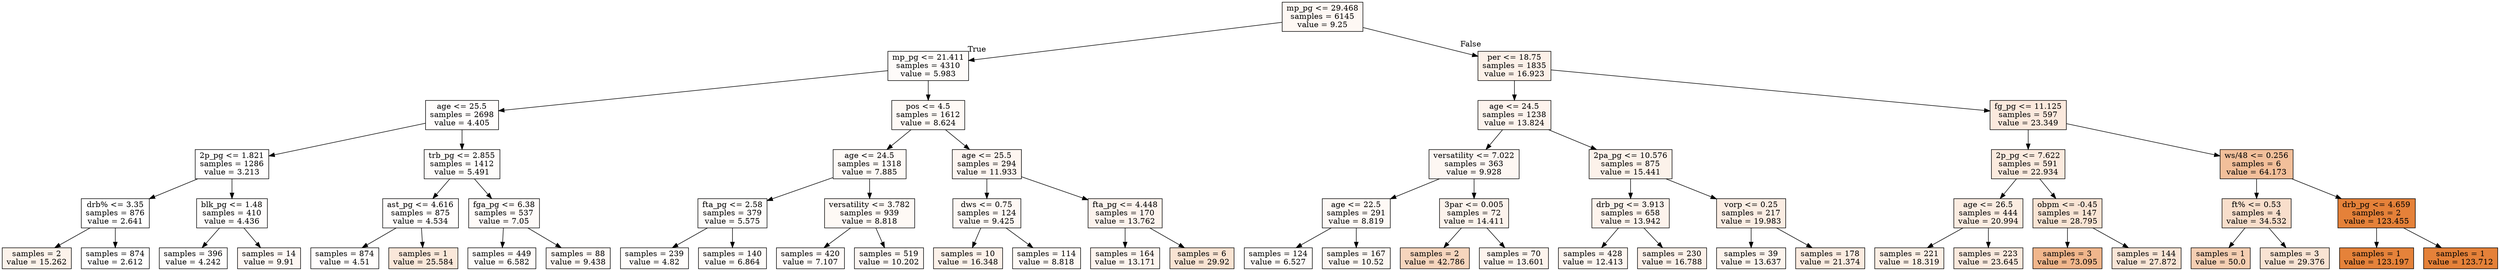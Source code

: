 digraph Tree {
node [shape=box, style="filled", color="black"] ;
0 [label="mp_pg <= 29.468\nsamples = 6145\nvalue = 9.25", fillcolor="#fef8f4"] ;
1 [label="mp_pg <= 21.411\nsamples = 4310\nvalue = 5.983", fillcolor="#fefbf9"] ;
0 -> 1 [labeldistance=2.5, labelangle=45, headlabel="True"] ;
2 [label="age <= 25.5\nsamples = 2698\nvalue = 4.405", fillcolor="#fffdfc"] ;
1 -> 2 ;
3 [label="2p_pg <= 1.821\nsamples = 1286\nvalue = 3.213", fillcolor="#fffefe"] ;
2 -> 3 ;
4 [label="drb% <= 3.35\nsamples = 876\nvalue = 2.641", fillcolor="#ffffff"] ;
3 -> 4 ;
5 [label="samples = 2\nvalue = 15.262", fillcolor="#fcf2ea"] ;
4 -> 5 ;
6 [label="samples = 874\nvalue = 2.612", fillcolor="#ffffff"] ;
4 -> 6 ;
7 [label="blk_pg <= 1.48\nsamples = 410\nvalue = 4.436", fillcolor="#fffdfc"] ;
3 -> 7 ;
8 [label="samples = 396\nvalue = 4.242", fillcolor="#fffdfc"] ;
7 -> 8 ;
9 [label="samples = 14\nvalue = 9.91", fillcolor="#fdf7f3"] ;
7 -> 9 ;
10 [label="trb_pg <= 2.855\nsamples = 1412\nvalue = 5.491", fillcolor="#fefcfa"] ;
2 -> 10 ;
11 [label="ast_pg <= 4.616\nsamples = 875\nvalue = 4.534", fillcolor="#fffdfc"] ;
10 -> 11 ;
12 [label="samples = 874\nvalue = 4.51", fillcolor="#fffdfc"] ;
11 -> 12 ;
13 [label="samples = 1\nvalue = 25.584", fillcolor="#fae7d9"] ;
11 -> 13 ;
14 [label="fga_pg <= 6.38\nsamples = 537\nvalue = 7.05", fillcolor="#fefaf8"] ;
10 -> 14 ;
15 [label="samples = 449\nvalue = 6.582", fillcolor="#fefbf9"] ;
14 -> 15 ;
16 [label="samples = 88\nvalue = 9.438", fillcolor="#fef8f4"] ;
14 -> 16 ;
17 [label="pos <= 4.5\nsamples = 1612\nvalue = 8.624", fillcolor="#fef9f5"] ;
1 -> 17 ;
18 [label="age <= 24.5\nsamples = 1318\nvalue = 7.885", fillcolor="#fefaf6"] ;
17 -> 18 ;
19 [label="fta_pg <= 2.58\nsamples = 379\nvalue = 5.575", fillcolor="#fefcfa"] ;
18 -> 19 ;
20 [label="samples = 239\nvalue = 4.82", fillcolor="#fffdfb"] ;
19 -> 20 ;
21 [label="samples = 140\nvalue = 6.864", fillcolor="#fefbf8"] ;
19 -> 21 ;
22 [label="versatility <= 3.782\nsamples = 939\nvalue = 8.818", fillcolor="#fef9f5"] ;
18 -> 22 ;
23 [label="samples = 420\nvalue = 7.107", fillcolor="#fefaf8"] ;
22 -> 23 ;
24 [label="samples = 519\nvalue = 10.202", fillcolor="#fdf7f3"] ;
22 -> 24 ;
25 [label="age <= 25.5\nsamples = 294\nvalue = 11.933", fillcolor="#fdf5f0"] ;
17 -> 25 ;
26 [label="dws <= 0.75\nsamples = 124\nvalue = 9.425", fillcolor="#fef8f4"] ;
25 -> 26 ;
27 [label="samples = 10\nvalue = 16.348", fillcolor="#fcf1e9"] ;
26 -> 27 ;
28 [label="samples = 114\nvalue = 8.818", fillcolor="#fef9f5"] ;
26 -> 28 ;
29 [label="fta_pg <= 4.448\nsamples = 170\nvalue = 13.762", fillcolor="#fdf3ed"] ;
25 -> 29 ;
30 [label="samples = 164\nvalue = 13.171", fillcolor="#fdf4ee"] ;
29 -> 30 ;
31 [label="samples = 6\nvalue = 29.92", fillcolor="#f9e3d2"] ;
29 -> 31 ;
32 [label="per <= 18.75\nsamples = 1835\nvalue = 16.923", fillcolor="#fcf0e8"] ;
0 -> 32 [labeldistance=2.5, labelangle=-45, headlabel="False"] ;
33 [label="age <= 24.5\nsamples = 1238\nvalue = 13.824", fillcolor="#fdf3ed"] ;
32 -> 33 ;
34 [label="versatility <= 7.022\nsamples = 363\nvalue = 9.928", fillcolor="#fdf7f3"] ;
33 -> 34 ;
35 [label="age <= 22.5\nsamples = 291\nvalue = 8.819", fillcolor="#fef9f5"] ;
34 -> 35 ;
36 [label="samples = 124\nvalue = 6.527", fillcolor="#fefbf9"] ;
35 -> 36 ;
37 [label="samples = 167\nvalue = 10.52", fillcolor="#fdf7f2"] ;
35 -> 37 ;
38 [label="3par <= 0.005\nsamples = 72\nvalue = 14.411", fillcolor="#fcf3ec"] ;
34 -> 38 ;
39 [label="samples = 2\nvalue = 42.786", fillcolor="#f6d5bd"] ;
38 -> 39 ;
40 [label="samples = 70\nvalue = 13.601", fillcolor="#fdf4ed"] ;
38 -> 40 ;
41 [label="2pa_pg <= 10.576\nsamples = 875\nvalue = 15.441", fillcolor="#fcf2ea"] ;
33 -> 41 ;
42 [label="drb_pg <= 3.913\nsamples = 658\nvalue = 13.942", fillcolor="#fdf3ec"] ;
41 -> 42 ;
43 [label="samples = 428\nvalue = 12.413", fillcolor="#fdf5ef"] ;
42 -> 43 ;
44 [label="samples = 230\nvalue = 16.788", fillcolor="#fcf0e8"] ;
42 -> 44 ;
45 [label="vorp <= 0.25\nsamples = 217\nvalue = 19.983", fillcolor="#fbede3"] ;
41 -> 45 ;
46 [label="samples = 39\nvalue = 13.637", fillcolor="#fdf4ed"] ;
45 -> 46 ;
47 [label="samples = 178\nvalue = 21.374", fillcolor="#fbebe0"] ;
45 -> 47 ;
48 [label="fg_pg <= 11.125\nsamples = 597\nvalue = 23.349", fillcolor="#fbe9dd"] ;
32 -> 48 ;
49 [label="2p_pg <= 7.622\nsamples = 591\nvalue = 22.934", fillcolor="#fbeade"] ;
48 -> 49 ;
50 [label="age <= 26.5\nsamples = 444\nvalue = 20.994", fillcolor="#fbece1"] ;
49 -> 50 ;
51 [label="samples = 221\nvalue = 18.319", fillcolor="#fcefe5"] ;
50 -> 51 ;
52 [label="samples = 223\nvalue = 23.645", fillcolor="#fae9dd"] ;
50 -> 52 ;
53 [label="obpm <= -0.45\nsamples = 147\nvalue = 28.795", fillcolor="#f9e4d4"] ;
49 -> 53 ;
54 [label="samples = 3\nvalue = 73.095", fillcolor="#f0b68c"] ;
53 -> 54 ;
55 [label="samples = 144\nvalue = 27.872", fillcolor="#fae5d6"] ;
53 -> 55 ;
56 [label="ws/48 <= 0.256\nsamples = 6\nvalue = 64.173", fillcolor="#f2bf9a"] ;
48 -> 56 ;
57 [label="ft% <= 0.53\nsamples = 4\nvalue = 34.532", fillcolor="#f8decb"] ;
56 -> 57 ;
58 [label="samples = 1\nvalue = 50.0", fillcolor="#f5ceb2"] ;
57 -> 58 ;
59 [label="samples = 3\nvalue = 29.376", fillcolor="#f9e3d3"] ;
57 -> 59 ;
60 [label="drb_pg <= 4.659\nsamples = 2\nvalue = 123.455", fillcolor="#e58139"] ;
56 -> 60 ;
61 [label="samples = 1\nvalue = 123.197", fillcolor="#e5823a"] ;
60 -> 61 ;
62 [label="samples = 1\nvalue = 123.712", fillcolor="#e58139"] ;
60 -> 62 ;
}